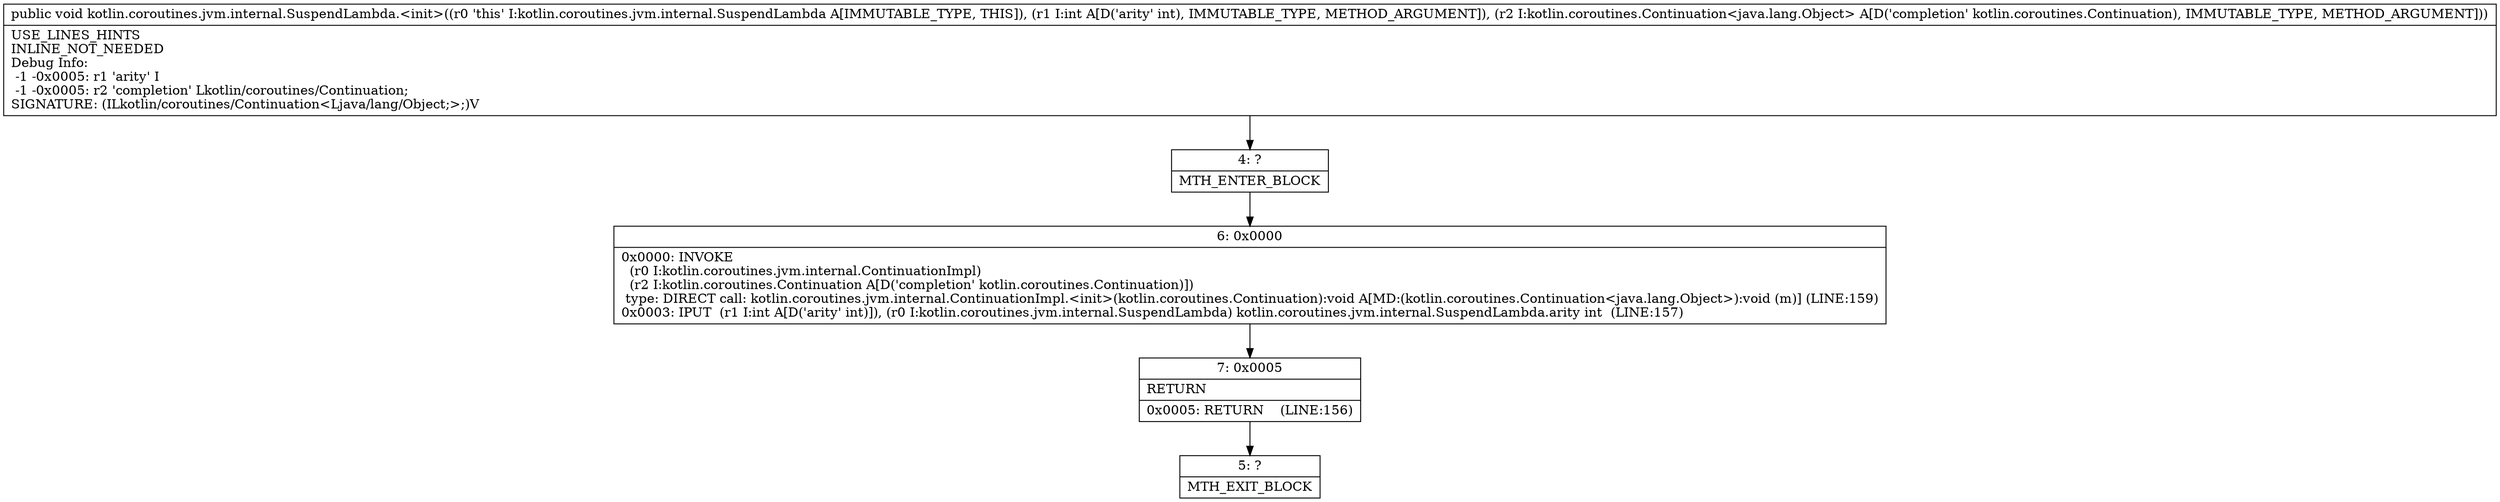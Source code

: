 digraph "CFG forkotlin.coroutines.jvm.internal.SuspendLambda.\<init\>(ILkotlin\/coroutines\/Continuation;)V" {
Node_4 [shape=record,label="{4\:\ ?|MTH_ENTER_BLOCK\l}"];
Node_6 [shape=record,label="{6\:\ 0x0000|0x0000: INVOKE  \l  (r0 I:kotlin.coroutines.jvm.internal.ContinuationImpl)\l  (r2 I:kotlin.coroutines.Continuation A[D('completion' kotlin.coroutines.Continuation)])\l type: DIRECT call: kotlin.coroutines.jvm.internal.ContinuationImpl.\<init\>(kotlin.coroutines.Continuation):void A[MD:(kotlin.coroutines.Continuation\<java.lang.Object\>):void (m)] (LINE:159)\l0x0003: IPUT  (r1 I:int A[D('arity' int)]), (r0 I:kotlin.coroutines.jvm.internal.SuspendLambda) kotlin.coroutines.jvm.internal.SuspendLambda.arity int  (LINE:157)\l}"];
Node_7 [shape=record,label="{7\:\ 0x0005|RETURN\l|0x0005: RETURN    (LINE:156)\l}"];
Node_5 [shape=record,label="{5\:\ ?|MTH_EXIT_BLOCK\l}"];
MethodNode[shape=record,label="{public void kotlin.coroutines.jvm.internal.SuspendLambda.\<init\>((r0 'this' I:kotlin.coroutines.jvm.internal.SuspendLambda A[IMMUTABLE_TYPE, THIS]), (r1 I:int A[D('arity' int), IMMUTABLE_TYPE, METHOD_ARGUMENT]), (r2 I:kotlin.coroutines.Continuation\<java.lang.Object\> A[D('completion' kotlin.coroutines.Continuation), IMMUTABLE_TYPE, METHOD_ARGUMENT]))  | USE_LINES_HINTS\lINLINE_NOT_NEEDED\lDebug Info:\l  \-1 \-0x0005: r1 'arity' I\l  \-1 \-0x0005: r2 'completion' Lkotlin\/coroutines\/Continuation;\lSIGNATURE: (ILkotlin\/coroutines\/Continuation\<Ljava\/lang\/Object;\>;)V\l}"];
MethodNode -> Node_4;Node_4 -> Node_6;
Node_6 -> Node_7;
Node_7 -> Node_5;
}


